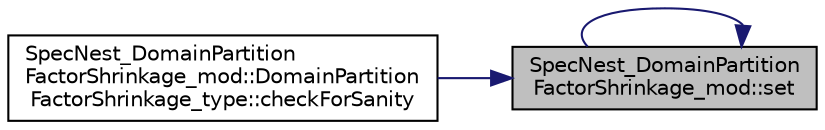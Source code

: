 digraph "SpecNest_DomainPartitionFactorShrinkage_mod::set"
{
 // LATEX_PDF_SIZE
  edge [fontname="Helvetica",fontsize="10",labelfontname="Helvetica",labelfontsize="10"];
  node [fontname="Helvetica",fontsize="10",shape=record];
  rankdir="RL";
  Node1 [label="SpecNest_DomainPartition\lFactorShrinkage_mod::set",height=0.2,width=0.4,color="black", fillcolor="grey75", style="filled", fontcolor="black",tooltip=" "];
  Node1 -> Node2 [dir="back",color="midnightblue",fontsize="10",style="solid",fontname="Helvetica"];
  Node2 [label="SpecNest_DomainPartition\lFactorShrinkage_mod::DomainPartition\lFactorShrinkage_type::checkForSanity",height=0.2,width=0.4,color="black", fillcolor="white", style="filled",URL="$structSpecNest__DomainPartitionFactorShrinkage__mod_1_1DomainPartitionFactorShrinkage__type.html#a30e9cecb804fc275e652d15776683606",tooltip=" "];
  Node1 -> Node1 [dir="back",color="midnightblue",fontsize="10",style="solid",fontname="Helvetica"];
}
